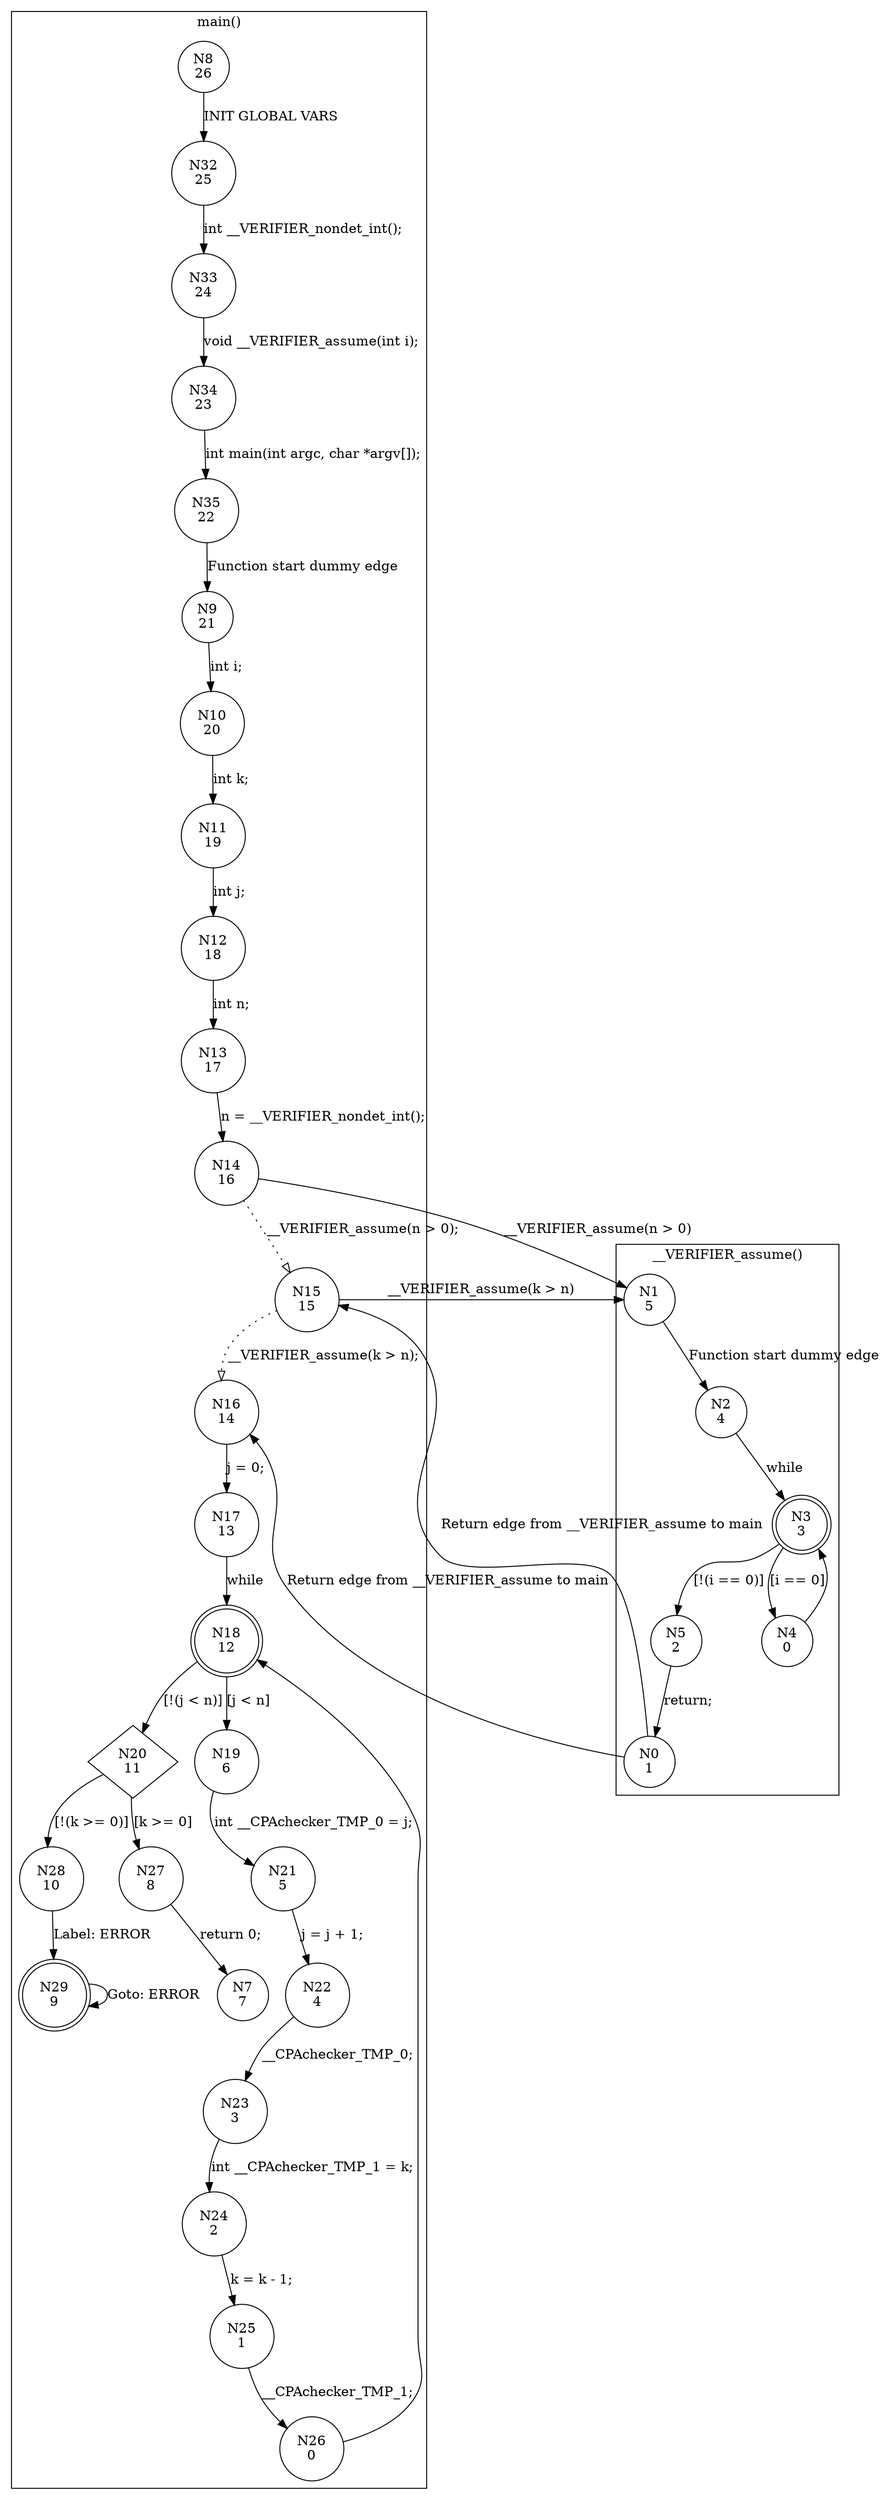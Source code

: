 digraph CFA {
8 [shape="circle" label="N8\n26"]
32 [shape="circle" label="N32\n25"]
33 [shape="circle" label="N33\n24"]
34 [shape="circle" label="N34\n23"]
35 [shape="circle" label="N35\n22"]
9 [shape="circle" label="N9\n21"]
10 [shape="circle" label="N10\n20"]
11 [shape="circle" label="N11\n19"]
12 [shape="circle" label="N12\n18"]
13 [shape="circle" label="N13\n17"]
14 [shape="circle" label="N14\n16"]
1 [shape="circle" label="N1\n5"]
2 [shape="circle" label="N2\n4"]
3 [shape="doublecircle" label="N3\n3"]
5 [shape="circle" label="N5\n2"]
0 [shape="circle" label="N0\n1"]
16 [shape="circle" label="N16\n14"]
17 [shape="circle" label="N17\n13"]
18 [shape="doublecircle" label="N18\n12"]
20 [shape="diamond" label="N20\n11"]
28 [shape="circle" label="N28\n10"]
29 [shape="doublecircle" label="N29\n9"]
27 [shape="circle" label="N27\n8"]
7 [shape="circle" label="N7\n7"]
19 [shape="circle" label="N19\n6"]
21 [shape="circle" label="N21\n5"]
22 [shape="circle" label="N22\n4"]
23 [shape="circle" label="N23\n3"]
24 [shape="circle" label="N24\n2"]
25 [shape="circle" label="N25\n1"]
26 [shape="circle" label="N26\n0"]
15 [shape="circle" label="N15\n15"]
4 [shape="circle" label="N4\n0"]
node [shape="circle"]
subgraph cluster___VERIFIER_assume {
label="__VERIFIER_assume()"
1 -> 2 [label="Function start dummy edge"]
2 -> 3 [label="while"]
3 -> 4 [label="[i == 0]"]
3 -> 5 [label="[!(i == 0)]"]
5 -> 0 [label="return;"]
4 -> 3 [label=""]}
subgraph cluster_main {
label="main()"
8 -> 32 [label="INIT GLOBAL VARS"]
32 -> 33 [label="int __VERIFIER_nondet_int();"]
33 -> 34 [label="void __VERIFIER_assume(int i);"]
34 -> 35 [label="int main(int argc, char *argv[]);"]
35 -> 9 [label="Function start dummy edge"]
9 -> 10 [label="int i;"]
10 -> 11 [label="int k;"]
11 -> 12 [label="int j;"]
12 -> 13 [label="int n;"]
13 -> 14 [label="n = __VERIFIER_nondet_int();"]
14 -> 15 [label="__VERIFIER_assume(n > 0);" style="dotted" arrowhead="empty"]
16 -> 17 [label="j = 0;"]
17 -> 18 [label="while"]
18 -> 19 [label="[j < n]"]
18 -> 20 [label="[!(j < n)]"]
20 -> 27 [label="[k >= 0]"]
20 -> 28 [label="[!(k >= 0)]"]
28 -> 29 [label="Label: ERROR"]
29 -> 29 [label="Goto: ERROR"]
27 -> 7 [label="return 0;"]
19 -> 21 [label="int __CPAchecker_TMP_0 = j;"]
21 -> 22 [label="j = j + 1;"]
22 -> 23 [label="__CPAchecker_TMP_0;"]
23 -> 24 [label="int __CPAchecker_TMP_1 = k;"]
24 -> 25 [label="k = k - 1;"]
25 -> 26 [label="__CPAchecker_TMP_1;"]
26 -> 18 [label=""]
15 -> 16 [label="__VERIFIER_assume(k > n);" style="dotted" arrowhead="empty"]}
14 -> 1 [label="__VERIFIER_assume(n > 0)"]
0 -> 15 [label="Return edge from __VERIFIER_assume to main"]
0 -> 16 [label="Return edge from __VERIFIER_assume to main"]
15 -> 1 [label="__VERIFIER_assume(k > n)"]}
